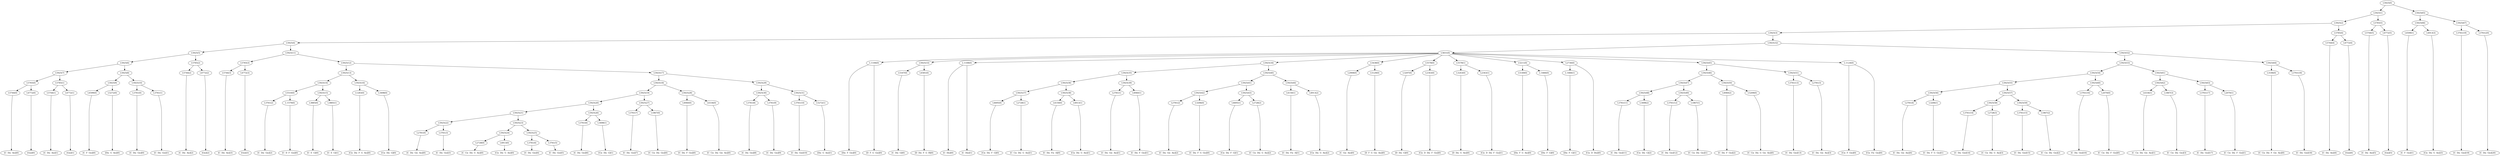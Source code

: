 digraph sample{
"L5744(0)"->"[C  Dis  Ais](0)"
"L4772(0)"->"[Gis](0)"
"L5765(0)"->"L5744(0)"
"L5765(0)"->"L4772(0)"
"L5744(1)"->"[C  Dis  Ais](1)"
"L4772(1)"->"[Gis](1)"
"L5765(1)"->"L5744(1)"
"L5765(1)"->"L4772(1)"
"L5925(7)"->"L5765(0)"
"L5925(7)"->"L5765(1)"
"L4599(0)"->"[C  F  Gis](0)"
"L5272(0)"->"[Dis  G  Ais](0)"
"L5925(9)"->"L4599(0)"
"L5925(9)"->"L5272(0)"
"L3761(0)"->"[C  Dis  Gis](0)"
"L3761(1)"->"[C  Dis  Gis](1)"
"L5925(10)"->"L3761(0)"
"L5925(10)"->"L3761(1)"
"L5925(8)"->"L5925(9)"
"L5925(8)"->"L5925(10)"
"L5925(6)"->"L5925(7)"
"L5925(6)"->"L5925(8)"
"L5744(2)"->"[C  Dis  Ais](2)"
"L4772(2)"->"[Gis](2)"
"L5765(2)"->"L5744(2)"
"L5765(2)"->"L4772(2)"
"L5925(5)"->"L5925(6)"
"L5925(5)"->"L5765(2)"
"L5744(3)"->"[C  Dis  Ais](3)"
"L4772(3)"->"[Gis](3)"
"L5765(3)"->"L5744(3)"
"L5765(3)"->"L4772(3)"
"L3761(2)"->"[C  Dis  Gis](2)"
"L-1579(0)"->"[C  D  F  Gis](0)"
"L5510(0)"->"L3761(2)"
"L5510(0)"->"L-1579(0)"
"L3885(0)"->"[C  E  G](0)"
"L3885(1)"->"[C  E  G](1)"
"L5925(15)"->"L3885(0)"
"L5925(15)"->"L3885(1)"
"L5925(14)"->"L5510(0)"
"L5925(14)"->"L5925(15)"
"L1283(0)"->"[Cis  Dis  F  G  Ais](0)"
"L3498(0)"->"[Cis  Dis  G](0)"
"L5925(16)"->"L1283(0)"
"L5925(16)"->"L3498(0)"
"L5925(13)"->"L5925(14)"
"L5925(13)"->"L5925(16)"
"L2781(0)"->"[C  Dis  Gis  Ais](0)"
"L3761(3)"->"[C  Dis  Gis](3)"
"L5925(22)"->"L2781(0)"
"L5925(22)"->"L3761(3)"
"L2728(0)"->"[C  Cis  Dis  G  Ais](0)"
"L4913(0)"->"[Cis  Dis  G  Ais](0)"
"L5925(24)"->"L2728(0)"
"L5925(24)"->"L4913(0)"
"L3761(4)"->"[C  Dis  Gis](4)"
"L3761(5)"->"[C  Dis  Gis](5)"
"L5925(25)"->"L3761(4)"
"L5925(25)"->"L3761(5)"
"L5925(23)"->"L5925(24)"
"L5925(23)"->"L5925(25)"
"L5925(21)"->"L5925(22)"
"L5925(21)"->"L5925(23)"
"L3761(6)"->"[C  Dis  Gis](6)"
"L3498(1)"->"[Cis  Dis  G](1)"
"L5925(26)"->"L3761(6)"
"L5925(26)"->"L3498(1)"
"L5925(20)"->"L5925(21)"
"L5925(20)"->"L5925(26)"
"L3761(7)"->"[C  Dis  Gis](7)"
"L1867(0)"->"[C  Cis  Dis  Gis](0)"
"L5925(27)"->"L3761(7)"
"L5925(27)"->"L1867(0)"
"L5925(19)"->"L5925(20)"
"L5925(19)"->"L5925(27)"
"L4940(0)"->"[C  Dis  F  Gis](0)"
"L4334(0)"->"[C  Cis  Dis  Gis  Ais](0)"
"L5925(28)"->"L4940(0)"
"L5925(28)"->"L4334(0)"
"L5925(18)"->"L5925(19)"
"L5925(18)"->"L5925(28)"
"L3761(8)"->"[C  Dis  Gis](8)"
"L3761(9)"->"[C  Dis  Gis](9)"
"L5925(30)"->"L3761(8)"
"L5925(30)"->"L3761(9)"
"L3761(10)"->"[C  Dis  Gis](10)"
"L5272(1)"->"[Dis  G  Ais](1)"
"L5925(31)"->"L3761(10)"
"L5925(31)"->"L5272(1)"
"L5925(29)"->"L5925(30)"
"L5925(29)"->"L5925(31)"
"L5925(17)"->"L5925(18)"
"L5925(17)"->"L5925(29)"
"L5925(12)"->"L5925(13)"
"L5925(12)"->"L5925(17)"
"L5925(11)"->"L5765(3)"
"L5925(11)"->"L5925(12)"
"L5925(4)"->"L5925(5)"
"L5925(4)"->"L5925(11)"
"L-1106(0)"->"[Dis  F  Gis](0)"
"L-1106(0)"->"[D  F  G  Gis](0)"
"L5167(0)"->"[C  Dis  G](0)"
"L4581(0)"->"[D  Dis  F  G  B](0)"
"L5925(33)"->"L5167(0)"
"L5925(33)"->"L4581(0)"
"L-1108(0)"->"[C  Dis](0)"
"L-1108(0)"->"[C  Dis](1)"
"L4695(0)"->"[Cis  Dis  F  G](0)"
"L2728(1)"->"[C  Cis  Dis  G  Ais](1)"
"L5925(37)"->"L4695(0)"
"L5925(37)"->"L2728(1)"
"L4150(0)"->"[C  Dis  Fis  A](0)"
"L4913(1)"->"[Cis  Dis  G  Ais](1)"
"L5925(38)"->"L4150(0)"
"L5925(38)"->"L4913(1)"
"L5925(36)"->"L5925(37)"
"L5925(36)"->"L5925(38)"
"L2781(1)"->"[C  Dis  Gis  Ais](1)"
"L4940(1)"->"[C  Dis  F  Gis](1)"
"L5925(39)"->"L2781(1)"
"L5925(39)"->"L4940(1)"
"L5925(35)"->"L5925(36)"
"L5925(35)"->"L5925(39)"
"L2781(2)"->"[C  Dis  Gis  Ais](2)"
"L3206(0)"->"[C  Dis  F  G  Gis](0)"
"L5925(42)"->"L2781(2)"
"L5925(42)"->"L3206(0)"
"L4695(1)"->"[Cis  Dis  F  G](1)"
"L2728(2)"->"[C  Cis  Dis  G  Ais](2)"
"L5925(43)"->"L4695(1)"
"L5925(43)"->"L2728(2)"
"L5925(41)"->"L5925(42)"
"L5925(41)"->"L5925(43)"
"L4150(1)"->"[C  Dis  Fis  A](1)"
"L4913(2)"->"[Cis  Dis  G  Ais](2)"
"L5925(44)"->"L4150(1)"
"L5925(44)"->"L4913(2)"
"L5925(40)"->"L5925(41)"
"L5925(40)"->"L5925(44)"
"L5925(34)"->"L5925(35)"
"L5925(34)"->"L5925(40)"
"L2908(0)"->"[C  Gis  Ais](0)"
"L5129(0)"->"[D  F  G  Gis  Ais](0)"
"L5438(0)"->"L2908(0)"
"L5438(0)"->"L5129(0)"
"L3297(0)"->"[D  Dis  G](0)"
"L2343(0)"->"[Cis  D  Dis  F  Gis](0)"
"L5578(0)"->"L3297(0)"
"L5578(0)"->"L2343(0)"
"L3243(0)"->"[D  Dis  G  Ais](0)"
"L2343(1)"->"[Cis  D  Dis  F  Gis](1)"
"L5578(1)"->"L3243(0)"
"L5578(1)"->"L2343(1)"
"L5149(0)"->"[Dis  F  G  Ais](0)"
"L-1666(0)"->"[Dis  F  G](0)"
"L5211(0)"->"L5149(0)"
"L5211(0)"->"L-1666(0)"
"L-1666(1)"->"[Dis  F  G](1)"
"L2730(0)"->"L-1666(1)"
"L2730(0)"->"[Cis  D  Dis](0)"
"L3761(11)"->"[C  Dis  Gis](11)"
"L3498(2)"->"[Cis  Dis  G](2)"
"L5925(48)"->"L3761(11)"
"L5925(48)"->"L3498(2)"
"L3761(12)"->"[C  Dis  Gis](12)"
"L1867(1)"->"[C  Cis  Dis  Gis](1)"
"L5925(49)"->"L3761(12)"
"L5925(49)"->"L1867(1)"
"L5925(47)"->"L5925(48)"
"L5925(47)"->"L5925(49)"
"L4940(2)"->"[C  Dis  F  Gis](2)"
"L5209(0)"->"[C  Cis  Dis  G  Gis  Ais](0)"
"L5925(50)"->"L4940(2)"
"L5925(50)"->"L5209(0)"
"L5925(46)"->"L5925(47)"
"L5925(46)"->"L5925(50)"
"L3761(13)"->"[C  Dis  Gis](13)"
"L2781(3)"->"[C  Dis  Gis  Ais](3)"
"L5925(51)"->"L3761(13)"
"L5925(51)"->"L2781(3)"
"L5925(45)"->"L5925(46)"
"L5925(45)"->"L5925(51)"
"L-1124(0)"->"[Cis  F  Gis](0)"
"L-1124(0)"->"[Cis  Fis  Gis](0)"
"L5831(0)"->"L-1106(0)"
"L5831(0)"->"L5925(33)"
"L5831(0)"->"L-1108(0)"
"L5831(0)"->"L5925(34)"
"L5831(0)"->"L5438(0)"
"L5831(0)"->"L5578(0)"
"L5831(0)"->"L5578(1)"
"L5831(0)"->"L5211(0)"
"L5831(0)"->"L2730(0)"
"L5831(0)"->"L5925(45)"
"L5831(0)"->"L-1124(0)"
"L2781(4)"->"[C  Dis  Gis  Ais](4)"
"L3206(1)"->"[C  Dis  F  G  Gis](1)"
"L5925(56)"->"L2781(4)"
"L5925(56)"->"L3206(1)"
"L3761(14)"->"[C  Dis  Gis](14)"
"L2728(3)"->"[C  Cis  Dis  G  Ais](3)"
"L5925(58)"->"L3761(14)"
"L5925(58)"->"L2728(3)"
"L3761(15)"->"[C  Dis  Gis](15)"
"L1867(2)"->"[C  Cis  Dis  Gis](2)"
"L5925(59)"->"L3761(15)"
"L5925(59)"->"L1867(2)"
"L5925(57)"->"L5925(58)"
"L5925(57)"->"L5925(59)"
"L5925(55)"->"L5925(56)"
"L5925(55)"->"L5925(57)"
"L3761(16)"->"[C  Dis  Gis](16)"
"L2070(0)"->"[C  Cis  Dis  F  Gis](0)"
"L5925(60)"->"L3761(16)"
"L5925(60)"->"L2070(0)"
"L5925(54)"->"L5925(55)"
"L5925(54)"->"L5925(60)"
"L4334(1)"->"[C  Cis  Dis  Gis  Ais](1)"
"L1867(3)"->"[C  Cis  Dis  Gis](3)"
"L5925(62)"->"L4334(1)"
"L5925(62)"->"L1867(3)"
"L3761(17)"->"[C  Dis  Gis](17)"
"L2070(1)"->"[C  Cis  Dis  F  Gis](1)"
"L5925(63)"->"L3761(17)"
"L5925(63)"->"L2070(1)"
"L5925(61)"->"L5925(62)"
"L5925(61)"->"L5925(63)"
"L5925(53)"->"L5925(54)"
"L5925(53)"->"L5925(61)"
"L3106(0)"->"[C  Cis  Dis  F  Gis  Ais](0)"
"L3761(18)"->"[C  Dis  Gis](18)"
"L5925(64)"->"L3106(0)"
"L5925(64)"->"L3761(18)"
"L5925(52)"->"L5925(53)"
"L5925(52)"->"L5925(64)"
"L5925(32)"->"L5831(0)"
"L5925(32)"->"L5925(52)"
"L5925(3)"->"L5925(4)"
"L5925(3)"->"L5925(32)"
"L5744(4)"->"[C  Dis  Ais](4)"
"L4772(4)"->"[Gis](4)"
"L5765(4)"->"L5744(4)"
"L5765(4)"->"L4772(4)"
"L5925(2)"->"L5925(3)"
"L5925(2)"->"L5765(4)"
"L5744(5)"->"[C  Dis  Ais](5)"
"L4772(5)"->"[Gis](5)"
"L5765(5)"->"L5744(5)"
"L5765(5)"->"L4772(5)"
"L5925(1)"->"L5925(2)"
"L5925(1)"->"L5765(5)"
"L4599(1)"->"[C  F  Gis](1)"
"L4913(3)"->"[Cis  Dis  G  Ais](3)"
"L5925(66)"->"L4599(1)"
"L5925(66)"->"L4913(3)"
"L3761(19)"->"[C  Dis  Gis](19)"
"L3761(20)"->"[C  Dis  Gis](20)"
"L5925(67)"->"L3761(19)"
"L5925(67)"->"L3761(20)"
"L5925(65)"->"L5925(66)"
"L5925(65)"->"L5925(67)"
"L5925(0)"->"L5925(1)"
"L5925(0)"->"L5925(65)"
{rank = min; "L5925(0)"}
{rank = same; "L5925(1)"; "L5925(65)";}
{rank = same; "L5925(2)"; "L5765(5)"; "L5925(66)"; "L5925(67)";}
{rank = same; "L5925(3)"; "L5765(4)"; "L5744(5)"; "L4772(5)"; "L4599(1)"; "L4913(3)"; "L3761(19)"; "L3761(20)";}
{rank = same; "L5925(4)"; "L5925(32)"; "L5744(4)"; "L4772(4)";}
{rank = same; "L5925(5)"; "L5925(11)"; "L5831(0)"; "L5925(52)";}
{rank = same; "L5925(6)"; "L5765(2)"; "L5765(3)"; "L5925(12)"; "L-1106(0)"; "L5925(33)"; "L-1108(0)"; "L5925(34)"; "L5438(0)"; "L5578(0)"; "L5578(1)"; "L5211(0)"; "L2730(0)"; "L5925(45)"; "L-1124(0)"; "L5925(53)"; "L5925(64)";}
{rank = same; "L5925(7)"; "L5925(8)"; "L5744(2)"; "L4772(2)"; "L5744(3)"; "L4772(3)"; "L5925(13)"; "L5925(17)"; "L5167(0)"; "L4581(0)"; "L5925(35)"; "L5925(40)"; "L2908(0)"; "L5129(0)"; "L3297(0)"; "L2343(0)"; "L3243(0)"; "L2343(1)"; "L5149(0)"; "L-1666(0)"; "L-1666(1)"; "L5925(46)"; "L5925(51)"; "L5925(54)"; "L5925(61)"; "L3106(0)"; "L3761(18)";}
{rank = same; "L5765(0)"; "L5765(1)"; "L5925(9)"; "L5925(10)"; "L5925(14)"; "L5925(16)"; "L5925(18)"; "L5925(29)"; "L5925(36)"; "L5925(39)"; "L5925(41)"; "L5925(44)"; "L5925(47)"; "L5925(50)"; "L3761(13)"; "L2781(3)"; "L5925(55)"; "L5925(60)"; "L5925(62)"; "L5925(63)";}
{rank = same; "L5744(0)"; "L4772(0)"; "L5744(1)"; "L4772(1)"; "L4599(0)"; "L5272(0)"; "L3761(0)"; "L3761(1)"; "L5510(0)"; "L5925(15)"; "L1283(0)"; "L3498(0)"; "L5925(19)"; "L5925(28)"; "L5925(30)"; "L5925(31)"; "L5925(37)"; "L5925(38)"; "L2781(1)"; "L4940(1)"; "L5925(42)"; "L5925(43)"; "L4150(1)"; "L4913(2)"; "L5925(48)"; "L5925(49)"; "L4940(2)"; "L5209(0)"; "L5925(56)"; "L5925(57)"; "L3761(16)"; "L2070(0)"; "L4334(1)"; "L1867(3)"; "L3761(17)"; "L2070(1)";}
{rank = same; "L3761(2)"; "L-1579(0)"; "L3885(0)"; "L3885(1)"; "L5925(20)"; "L5925(27)"; "L4940(0)"; "L4334(0)"; "L3761(8)"; "L3761(9)"; "L3761(10)"; "L5272(1)"; "L4695(0)"; "L2728(1)"; "L4150(0)"; "L4913(1)"; "L2781(2)"; "L3206(0)"; "L4695(1)"; "L2728(2)"; "L3761(11)"; "L3498(2)"; "L3761(12)"; "L1867(1)"; "L2781(4)"; "L3206(1)"; "L5925(58)"; "L5925(59)";}
{rank = same; "L5925(21)"; "L5925(26)"; "L3761(7)"; "L1867(0)"; "L3761(14)"; "L2728(3)"; "L3761(15)"; "L1867(2)";}
{rank = same; "L5925(22)"; "L5925(23)"; "L3761(6)"; "L3498(1)";}
{rank = same; "L2781(0)"; "L3761(3)"; "L5925(24)"; "L5925(25)";}
{rank = same; "L2728(0)"; "L4913(0)"; "L3761(4)"; "L3761(5)";}
{rank = max; "[C  Cis  Dis  F  Gis  Ais](0)"; "[C  Cis  Dis  F  Gis](0)"; "[C  Cis  Dis  F  Gis](1)"; "[C  Cis  Dis  G  Ais](0)"; "[C  Cis  Dis  G  Ais](1)"; "[C  Cis  Dis  G  Ais](2)"; "[C  Cis  Dis  G  Ais](3)"; "[C  Cis  Dis  G  Gis  Ais](0)"; "[C  Cis  Dis  Gis  Ais](0)"; "[C  Cis  Dis  Gis  Ais](1)"; "[C  Cis  Dis  Gis](0)"; "[C  Cis  Dis  Gis](1)"; "[C  Cis  Dis  Gis](2)"; "[C  Cis  Dis  Gis](3)"; "[C  D  F  Gis](0)"; "[C  Dis  Ais](0)"; "[C  Dis  Ais](1)"; "[C  Dis  Ais](2)"; "[C  Dis  Ais](3)"; "[C  Dis  Ais](4)"; "[C  Dis  Ais](5)"; "[C  Dis  F  G  Gis](0)"; "[C  Dis  F  G  Gis](1)"; "[C  Dis  F  Gis](0)"; "[C  Dis  F  Gis](1)"; "[C  Dis  F  Gis](2)"; "[C  Dis  Fis  A](0)"; "[C  Dis  Fis  A](1)"; "[C  Dis  G](0)"; "[C  Dis  Gis  Ais](0)"; "[C  Dis  Gis  Ais](1)"; "[C  Dis  Gis  Ais](2)"; "[C  Dis  Gis  Ais](3)"; "[C  Dis  Gis  Ais](4)"; "[C  Dis  Gis](0)"; "[C  Dis  Gis](1)"; "[C  Dis  Gis](10)"; "[C  Dis  Gis](11)"; "[C  Dis  Gis](12)"; "[C  Dis  Gis](13)"; "[C  Dis  Gis](14)"; "[C  Dis  Gis](15)"; "[C  Dis  Gis](16)"; "[C  Dis  Gis](17)"; "[C  Dis  Gis](18)"; "[C  Dis  Gis](19)"; "[C  Dis  Gis](2)"; "[C  Dis  Gis](20)"; "[C  Dis  Gis](3)"; "[C  Dis  Gis](4)"; "[C  Dis  Gis](5)"; "[C  Dis  Gis](6)"; "[C  Dis  Gis](7)"; "[C  Dis  Gis](8)"; "[C  Dis  Gis](9)"; "[C  Dis](0)"; "[C  Dis](1)"; "[C  E  G](0)"; "[C  E  G](1)"; "[C  F  Gis](0)"; "[C  F  Gis](1)"; "[C  Gis  Ais](0)"; "[Cis  D  Dis  F  Gis](0)"; "[Cis  D  Dis  F  Gis](1)"; "[Cis  D  Dis](0)"; "[Cis  Dis  F  G  Ais](0)"; "[Cis  Dis  F  G](0)"; "[Cis  Dis  F  G](1)"; "[Cis  Dis  G  Ais](0)"; "[Cis  Dis  G  Ais](1)"; "[Cis  Dis  G  Ais](2)"; "[Cis  Dis  G  Ais](3)"; "[Cis  Dis  G](0)"; "[Cis  Dis  G](1)"; "[Cis  Dis  G](2)"; "[Cis  F  Gis](0)"; "[Cis  Fis  Gis](0)"; "[D  Dis  F  G  B](0)"; "[D  Dis  G  Ais](0)"; "[D  Dis  G](0)"; "[D  F  G  Gis  Ais](0)"; "[D  F  G  Gis](0)"; "[Dis  F  G  Ais](0)"; "[Dis  F  G](0)"; "[Dis  F  G](1)"; "[Dis  F  Gis](0)"; "[Dis  G  Ais](0)"; "[Dis  G  Ais](1)"; "[Gis](0)"; "[Gis](1)"; "[Gis](2)"; "[Gis](3)"; "[Gis](4)"; "[Gis](5)";}
}
